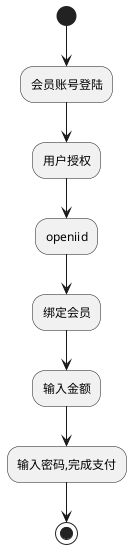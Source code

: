 @startuml
(*)  --> "会员账号登陆"
"会员账号登陆" --> "用户授权"
"用户授权" --> "openiid"
"openiid" --> "绑定会员"
"绑定会员" --> "输入金额"
"输入金额" --> "输入密码,完成支付"
-->(*)
@enduml